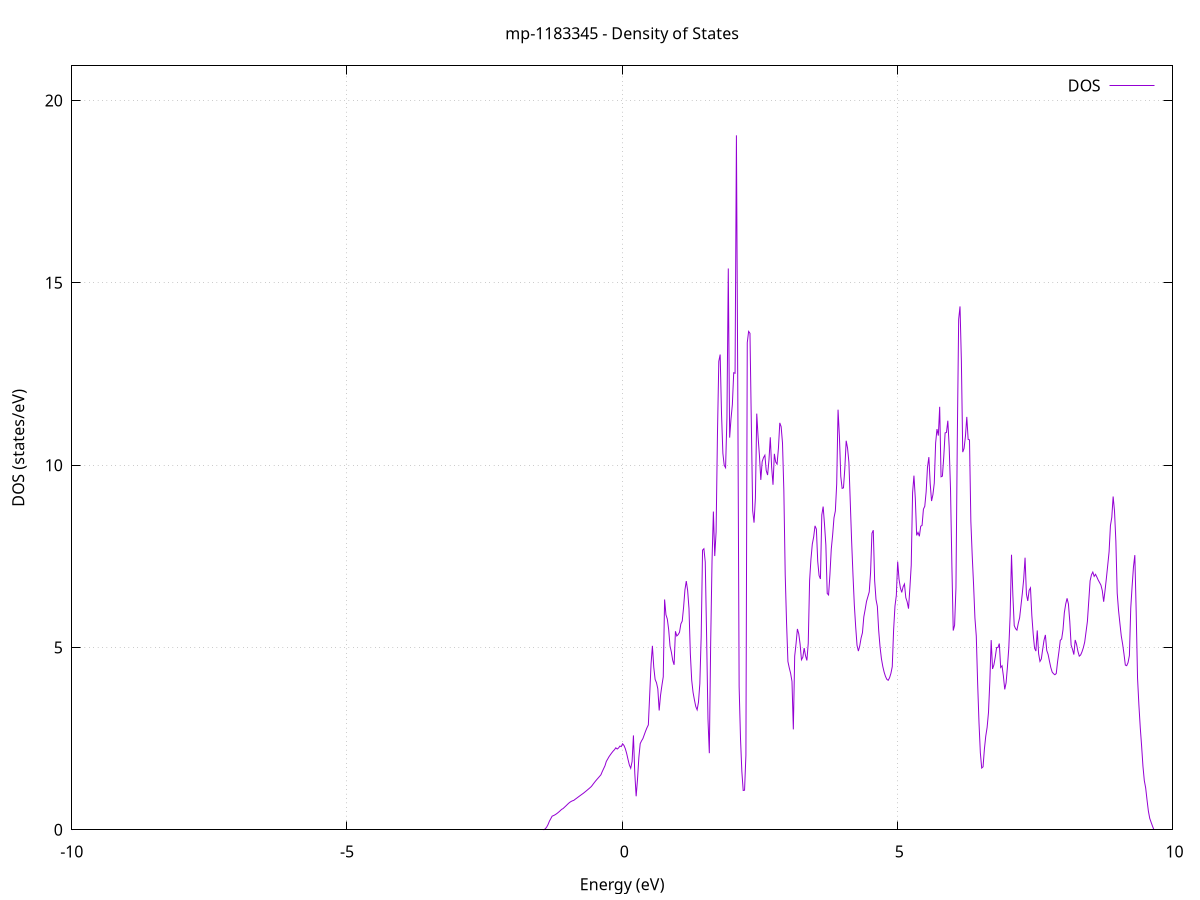 set title 'mp-1183345 - Density of States'
set xlabel 'Energy (eV)'
set ylabel 'DOS (states/eV)'
set grid
set xrange [-10:10]
set yrange [0:20.951]
set xzeroaxis lt -1
set terminal png size 800,600
set output 'mp-1183345_dos_gnuplot.png'
plot '-' using 1:2 with lines title 'DOS'
-37.344500 0.000000
-37.319900 0.000000
-37.295300 0.000000
-37.270600 0.000000
-37.246000 0.000000
-37.221400 0.000000
-37.196800 0.000000
-37.172200 0.000000
-37.147500 0.000000
-37.122900 0.000000
-37.098300 0.000000
-37.073700 0.000000
-37.049000 0.000000
-37.024400 0.000000
-36.999800 0.000000
-36.975200 0.000000
-36.950600 0.000000
-36.925900 0.000000
-36.901300 0.000000
-36.876700 0.000000
-36.852100 0.000000
-36.827400 0.000000
-36.802800 0.000000
-36.778200 0.000000
-36.753600 0.000000
-36.728900 0.000000
-36.704300 0.000000
-36.679700 0.000000
-36.655100 0.000000
-36.630500 0.000000
-36.605800 0.000000
-36.581200 0.000000
-36.556600 0.000000
-36.532000 0.000000
-36.507300 0.000000
-36.482700 0.000000
-36.458100 0.000000
-36.433500 0.000000
-36.408900 0.000000
-36.384200 0.000000
-36.359600 0.000000
-36.335000 0.000000
-36.310400 0.000000
-36.285700 0.000000
-36.261100 0.000000
-36.236500 0.000000
-36.211900 0.000000
-36.187200 0.000000
-36.162600 0.000000
-36.138000 0.000000
-36.113400 0.000000
-36.088800 0.000000
-36.064100 0.000000
-36.039500 0.000000
-36.014900 0.000000
-35.990300 0.000000
-35.965600 0.000000
-35.941000 0.000000
-35.916400 0.000000
-35.891800 0.000000
-35.867200 0.000000
-35.842500 0.000000
-35.817900 0.000000
-35.793300 0.000000
-35.768700 0.000000
-35.744000 0.000000
-35.719400 0.000000
-35.694800 0.000000
-35.670200 0.000000
-35.645500 0.000000
-35.620900 0.000000
-35.596300 0.000000
-35.571700 0.000000
-35.547100 0.000000
-35.522400 0.000000
-35.497800 0.000000
-35.473200 0.000000
-35.448600 0.000000
-35.423900 0.000000
-35.399300 0.000000
-35.374700 0.000000
-35.350100 0.000000
-35.325500 0.000000
-35.300800 0.000000
-35.276200 0.000000
-35.251600 0.000000
-35.227000 0.000000
-35.202300 0.000000
-35.177700 0.000000
-35.153100 0.000000
-35.128500 0.000000
-35.103800 0.000000
-35.079200 0.000000
-35.054600 0.000000
-35.030000 0.000000
-35.005400 0.000000
-34.980700 0.000000
-34.956100 0.000000
-34.931500 0.000000
-34.906900 0.000000
-34.882200 0.000000
-34.857600 0.000000
-34.833000 0.000000
-34.808400 0.000000
-34.783800 0.000000
-34.759100 0.000000
-34.734500 0.000000
-34.709900 0.000000
-34.685300 0.000000
-34.660600 0.000000
-34.636000 0.000000
-34.611400 0.000000
-34.586800 0.000000
-34.562100 0.000000
-34.537500 0.000000
-34.512900 0.000000
-34.488300 0.000000
-34.463700 0.000000
-34.439000 0.000000
-34.414400 0.000000
-34.389800 0.000000
-34.365200 0.000000
-34.340500 0.000000
-34.315900 0.000000
-34.291300 0.000000
-34.266700 0.000000
-34.242100 0.000000
-34.217400 0.000000
-34.192800 0.000000
-34.168200 0.000000
-34.143600 0.000000
-34.118900 0.000000
-34.094300 0.000000
-34.069700 0.000000
-34.045100 0.000000
-34.020400 0.000000
-33.995800 0.000000
-33.971200 0.000000
-33.946600 0.000000
-33.922000 0.000000
-33.897300 0.000000
-33.872700 0.000000
-33.848100 0.000000
-33.823500 0.000000
-33.798800 0.000000
-33.774200 0.000000
-33.749600 0.000000
-33.725000 0.000000
-33.700400 0.000000
-33.675700 0.000000
-33.651100 0.000000
-33.626500 0.000000
-33.601900 0.000000
-33.577200 0.000000
-33.552600 0.000000
-33.528000 0.000000
-33.503400 0.000000
-33.478700 0.000000
-33.454100 0.000000
-33.429500 0.000000
-33.404900 0.000000
-33.380300 0.000000
-33.355600 0.000000
-33.331000 0.000000
-33.306400 0.000000
-33.281800 0.000000
-33.257100 0.000000
-33.232500 0.000000
-33.207900 0.000000
-33.183300 0.000000
-33.158700 0.000000
-33.134000 0.000000
-33.109400 0.000000
-33.084800 0.000000
-33.060200 0.000000
-33.035500 0.000000
-33.010900 0.000000
-32.986300 0.000000
-32.961700 0.000000
-32.937100 0.000000
-32.912400 0.000000
-32.887800 0.000000
-32.863200 0.000000
-32.838600 0.000000
-32.813900 0.000000
-32.789300 0.000000
-32.764700 0.000000
-32.740100 0.000000
-32.715400 0.000000
-32.690800 0.000000
-32.666200 0.000000
-32.641600 0.000000
-32.617000 0.000000
-32.592300 0.000000
-32.567700 0.000000
-32.543100 0.000000
-32.518500 0.000000
-32.493800 0.000000
-32.469200 0.000000
-32.444600 0.000000
-32.420000 0.000000
-32.395400 0.000000
-32.370700 0.000000
-32.346100 0.000000
-32.321500 0.000000
-32.296900 0.000000
-32.272200 0.000000
-32.247600 0.000000
-32.223000 0.000000
-32.198400 0.000000
-32.173700 0.000000
-32.149100 0.000000
-32.124500 0.000000
-32.099900 0.000000
-32.075300 0.000000
-32.050600 0.000000
-32.026000 0.000000
-32.001400 0.000000
-31.976800 0.000000
-31.952100 0.000000
-31.927500 0.000000
-31.902900 0.000000
-31.878300 0.000000
-31.853700 0.000000
-31.829000 0.000000
-31.804400 0.000000
-31.779800 0.000000
-31.755200 0.000000
-31.730500 0.000000
-31.705900 0.000000
-31.681300 0.000000
-31.656700 0.000000
-31.632000 0.000000
-31.607400 0.000000
-31.582800 0.000000
-31.558200 0.000000
-31.533600 0.000000
-31.508900 0.000000
-31.484300 0.000000
-31.459700 0.000000
-31.435100 0.000000
-31.410400 0.000000
-31.385800 0.000000
-31.361200 0.000000
-31.336600 0.000000
-31.312000 0.000000
-31.287300 0.000000
-31.262700 0.000000
-31.238100 0.000000
-31.213500 0.000000
-31.188800 0.000000
-31.164200 0.000000
-31.139600 0.000000
-31.115000 0.000000
-31.090300 0.000000
-31.065700 0.000000
-31.041100 0.000000
-31.016500 0.000000
-30.991900 0.000000
-30.967200 0.000000
-30.942600 0.000000
-30.918000 0.000000
-30.893400 0.000000
-30.868700 0.000000
-30.844100 0.000000
-30.819500 0.000000
-30.794900 0.000000
-30.770300 0.000000
-30.745600 0.000000
-30.721000 0.000000
-30.696400 0.000000
-30.671800 0.000000
-30.647100 0.000000
-30.622500 0.000000
-30.597900 0.000000
-30.573300 0.000000
-30.548600 0.000000
-30.524000 0.000000
-30.499400 0.000000
-30.474800 0.000000
-30.450200 0.000000
-30.425500 0.000000
-30.400900 0.000000
-30.376300 0.000000
-30.351700 0.000000
-30.327000 0.000000
-30.302400 0.000000
-30.277800 0.000000
-30.253200 0.000000
-30.228600 0.000000
-30.203900 0.000000
-30.179300 0.000000
-30.154700 0.000000
-30.130100 0.000000
-30.105400 0.000000
-30.080800 0.000000
-30.056200 0.000000
-30.031600 0.000000
-30.006900 0.000000
-29.982300 0.000000
-29.957700 0.000000
-29.933100 0.000000
-29.908500 0.000000
-29.883800 0.000000
-29.859200 0.000000
-29.834600 0.000000
-29.810000 0.000000
-29.785300 0.000000
-29.760700 0.000000
-29.736100 0.000000
-29.711500 0.000000
-29.686900 0.000000
-29.662200 0.000000
-29.637600 0.000000
-29.613000 0.000000
-29.588400 0.000000
-29.563700 0.000000
-29.539100 0.000000
-29.514500 0.000000
-29.489900 0.000000
-29.465200 0.000000
-29.440600 0.000000
-29.416000 0.000000
-29.391400 0.000000
-29.366800 0.000000
-29.342100 0.000000
-29.317500 0.000000
-29.292900 0.000000
-29.268300 0.000000
-29.243600 0.000000
-29.219000 0.000000
-29.194400 0.000000
-29.169800 0.000000
-29.145200 0.000000
-29.120500 0.000000
-29.095900 0.000000
-29.071300 0.000000
-29.046700 0.000000
-29.022000 0.000000
-28.997400 0.000000
-28.972800 0.000000
-28.948200 0.000000
-28.923500 0.000000
-28.898900 0.000000
-28.874300 0.000000
-28.849700 0.000000
-28.825100 0.000000
-28.800400 0.000000
-28.775800 0.000000
-28.751200 0.000000
-28.726600 0.000000
-28.701900 0.000000
-28.677300 0.000000
-28.652700 0.000000
-28.628100 0.000000
-28.603500 0.000000
-28.578800 0.000000
-28.554200 0.000000
-28.529600 0.000000
-28.505000 0.000000
-28.480300 0.000000
-28.455700 0.000000
-28.431100 0.000000
-28.406500 0.000000
-28.381800 0.000000
-28.357200 0.000000
-28.332600 0.000000
-28.308000 0.000000
-28.283400 0.000000
-28.258700 0.000000
-28.234100 0.000000
-28.209500 0.000000
-28.184900 0.000000
-28.160200 0.000000
-28.135600 0.000000
-28.111000 0.000000
-28.086400 0.000000
-28.061800 0.000000
-28.037100 0.000000
-28.012500 0.000000
-27.987900 0.000000
-27.963300 0.000000
-27.938600 0.000000
-27.914000 0.000000
-27.889400 0.000000
-27.864800 0.000000
-27.840200 0.000000
-27.815500 0.000000
-27.790900 0.000000
-27.766300 0.000000
-27.741700 0.000000
-27.717000 0.000000
-27.692400 0.000000
-27.667800 0.000000
-27.643200 0.000000
-27.618500 0.000000
-27.593900 0.000000
-27.569300 0.000000
-27.544700 0.000000
-27.520100 0.000000
-27.495400 0.000000
-27.470800 0.000000
-27.446200 0.000000
-27.421600 0.000000
-27.396900 0.000000
-27.372300 0.000000
-27.347700 0.000000
-27.323100 0.000000
-27.298500 115.360800
-27.273800 0.000000
-27.249200 0.000000
-27.224600 0.000000
-27.200000 0.000000
-27.175300 0.000000
-27.150700 0.000000
-27.126100 0.000000
-27.101500 0.000000
-27.076800 0.000000
-27.052200 0.000000
-27.027600 0.000000
-27.003000 0.000000
-26.978400 0.000000
-26.953700 0.000000
-26.929100 0.000000
-26.904500 0.000000
-26.879900 0.000000
-26.855200 0.000000
-26.830600 0.000000
-26.806000 0.000000
-26.781400 0.000000
-26.756800 0.000000
-26.732100 0.000000
-26.707500 0.000000
-26.682900 0.000000
-26.658300 0.000000
-26.633600 0.000000
-26.609000 0.000000
-26.584400 0.000000
-26.559800 0.000000
-26.535100 0.000000
-26.510500 0.000000
-26.485900 0.000000
-26.461300 0.000000
-26.436700 0.000000
-26.412000 0.000000
-26.387400 0.000000
-26.362800 0.000000
-26.338200 0.000000
-26.313500 0.000000
-26.288900 0.000000
-26.264300 0.000000
-26.239700 0.000000
-26.215100 0.000000
-26.190400 0.000000
-26.165800 0.000000
-26.141200 0.000000
-26.116600 0.000000
-26.091900 0.000000
-26.067300 0.000000
-26.042700 0.000000
-26.018100 0.000000
-25.993400 0.000000
-25.968800 0.000000
-25.944200 0.000000
-25.919600 0.000000
-25.895000 0.000000
-25.870300 0.000000
-25.845700 0.000000
-25.821100 0.000000
-25.796500 0.000000
-25.771800 0.000000
-25.747200 0.000000
-25.722600 0.000000
-25.698000 0.000000
-25.673400 0.000000
-25.648700 0.000000
-25.624100 0.000000
-25.599500 0.000000
-25.574900 0.000000
-25.550200 0.000000
-25.525600 0.000000
-25.501000 0.000000
-25.476400 0.000000
-25.451700 0.000000
-25.427100 0.000000
-25.402500 0.000000
-25.377900 0.000000
-25.353300 0.000000
-25.328600 0.000000
-25.304000 0.000000
-25.279400 0.000000
-25.254800 0.000000
-25.230100 0.000000
-25.205500 0.000000
-25.180900 0.000000
-25.156300 0.000000
-25.131700 0.000000
-25.107000 0.000000
-25.082400 0.000000
-25.057800 0.000000
-25.033200 0.000000
-25.008500 0.000000
-24.983900 0.000000
-24.959300 0.000000
-24.934700 0.000000
-24.910000 0.000000
-24.885400 0.000000
-24.860800 0.000000
-24.836200 0.000000
-24.811600 0.000000
-24.786900 0.000000
-24.762300 0.000000
-24.737700 0.000000
-24.713100 0.000000
-24.688400 0.000000
-24.663800 0.000000
-24.639200 0.000000
-24.614600 0.000000
-24.590000 0.000000
-24.565300 0.000000
-24.540700 0.000000
-24.516100 0.000000
-24.491500 0.000000
-24.466800 0.000000
-24.442200 0.000000
-24.417600 0.000000
-24.393000 0.000000
-24.368300 0.000000
-24.343700 0.000000
-24.319100 0.000000
-24.294500 0.000000
-24.269900 0.000000
-24.245200 0.000000
-24.220600 0.000000
-24.196000 0.000000
-24.171400 0.000000
-24.146700 0.000000
-24.122100 0.000000
-24.097500 0.000000
-24.072900 0.000000
-24.048300 0.000000
-24.023600 0.000000
-23.999000 0.000000
-23.974400 0.000000
-23.949800 0.000000
-23.925100 0.000000
-23.900500 0.000000
-23.875900 0.000000
-23.851300 0.000000
-23.826600 0.000000
-23.802000 0.000000
-23.777400 0.000000
-23.752800 0.000000
-23.728200 0.000000
-23.703500 0.000000
-23.678900 0.000000
-23.654300 0.000000
-23.629700 0.000000
-23.605000 0.000000
-23.580400 0.000000
-23.555800 0.000000
-23.531200 0.000000
-23.506600 0.000000
-23.481900 0.000000
-23.457300 0.000000
-23.432700 0.000000
-23.408100 0.000000
-23.383400 0.000000
-23.358800 0.000000
-23.334200 0.000000
-23.309600 0.000000
-23.284900 0.000000
-23.260300 0.000000
-23.235700 0.000000
-23.211100 0.000000
-23.186500 0.000000
-23.161800 0.000000
-23.137200 0.000000
-23.112600 0.000000
-23.088000 0.000000
-23.063300 0.000000
-23.038700 0.000000
-23.014100 0.000000
-22.989500 0.000000
-22.964900 0.000000
-22.940200 0.000000
-22.915600 0.000000
-22.891000 0.000000
-22.866400 0.000000
-22.841700 0.000000
-22.817100 0.000000
-22.792500 0.000000
-22.767900 0.000000
-22.743300 0.000000
-22.718600 0.000000
-22.694000 0.000000
-22.669400 0.000000
-22.644800 0.000000
-22.620100 0.000000
-22.595500 0.000000
-22.570900 0.000000
-22.546300 0.000000
-22.521600 0.000000
-22.497000 0.000000
-22.472400 0.000000
-22.447800 0.000000
-22.423200 0.000000
-22.398500 0.000000
-22.373900 0.000000
-22.349300 0.000000
-22.324700 0.000000
-22.300000 0.000000
-22.275400 0.000000
-22.250800 0.000000
-22.226200 0.000000
-22.201600 0.000000
-22.176900 0.000000
-22.152300 0.000000
-22.127700 0.000000
-22.103100 0.000000
-22.078400 0.000000
-22.053800 0.000000
-22.029200 0.000000
-22.004600 0.000000
-21.979900 0.000000
-21.955300 0.000000
-21.930700 0.000000
-21.906100 0.000000
-21.881500 0.000000
-21.856800 0.000000
-21.832200 0.000000
-21.807600 0.000000
-21.783000 0.000000
-21.758300 0.000000
-21.733700 0.000000
-21.709100 0.000000
-21.684500 0.000000
-21.659900 0.000000
-21.635200 0.000000
-21.610600 0.000000
-21.586000 0.000000
-21.561400 0.000000
-21.536700 0.000000
-21.512100 0.000000
-21.487500 0.000000
-21.462900 0.000000
-21.438200 0.000000
-21.413600 0.000000
-21.389000 0.000000
-21.364400 0.000000
-21.339800 0.000000
-21.315100 0.000000
-21.290500 0.000000
-21.265900 0.000000
-21.241300 0.000000
-21.216600 0.000000
-21.192000 0.000000
-21.167400 0.000000
-21.142800 0.000000
-21.118200 0.000000
-21.093500 0.000000
-21.068900 0.000000
-21.044300 0.000000
-21.019700 0.000000
-20.995000 0.000000
-20.970400 0.000000
-20.945800 0.000000
-20.921200 0.000000
-20.896500 0.000000
-20.871900 0.000000
-20.847300 0.000000
-20.822700 0.000000
-20.798100 0.000000
-20.773400 0.000000
-20.748800 0.000000
-20.724200 0.000000
-20.699600 0.000000
-20.674900 0.000000
-20.650300 0.000000
-20.625700 0.000000
-20.601100 0.000000
-20.576500 0.000000
-20.551800 0.000000
-20.527200 0.000000
-20.502600 0.000000
-20.478000 0.000000
-20.453300 0.000000
-20.428700 0.000000
-20.404100 0.000000
-20.379500 0.000000
-20.354800 0.000000
-20.330200 0.000000
-20.305600 0.000000
-20.281000 0.000000
-20.256400 0.000000
-20.231700 0.000000
-20.207100 0.000000
-20.182500 0.000000
-20.157900 0.000000
-20.133200 0.000000
-20.108600 0.000000
-20.084000 0.000000
-20.059400 0.000000
-20.034800 0.000000
-20.010100 0.000000
-19.985500 0.000000
-19.960900 0.000000
-19.936300 0.000000
-19.911600 0.000000
-19.887000 0.000000
-19.862400 0.000000
-19.837800 0.000000
-19.813100 0.000000
-19.788500 0.000000
-19.763900 0.000000
-19.739300 0.000000
-19.714700 0.000000
-19.690000 0.000000
-19.665400 0.000000
-19.640800 0.000000
-19.616200 0.000000
-19.591500 0.000000
-19.566900 0.000000
-19.542300 0.000000
-19.517700 0.000000
-19.493100 0.000000
-19.468400 0.000000
-19.443800 0.000000
-19.419200 0.000000
-19.394600 0.000000
-19.369900 0.000000
-19.345300 0.000000
-19.320700 0.000000
-19.296100 0.000000
-19.271400 0.000000
-19.246800 0.000000
-19.222200 0.000000
-19.197600 0.000000
-19.173000 0.000000
-19.148300 0.000000
-19.123700 0.000000
-19.099100 0.000000
-19.074500 0.000000
-19.049800 0.000000
-19.025200 0.000000
-19.000600 0.000000
-18.976000 0.000000
-18.951400 0.000000
-18.926700 0.000000
-18.902100 0.000000
-18.877500 0.000000
-18.852900 0.000000
-18.828200 0.000000
-18.803600 0.000000
-18.779000 0.000000
-18.754400 0.000000
-18.729700 0.000000
-18.705100 0.000000
-18.680500 0.000000
-18.655900 0.000000
-18.631300 0.000000
-18.606600 0.000000
-18.582000 0.000000
-18.557400 0.000000
-18.532800 0.000000
-18.508100 0.000000
-18.483500 0.000000
-18.458900 0.000000
-18.434300 0.000000
-18.409700 0.000000
-18.385000 0.000000
-18.360400 0.000000
-18.335800 0.000000
-18.311200 0.000000
-18.286500 0.000000
-18.261900 0.000000
-18.237300 0.000000
-18.212700 0.000000
-18.188000 0.000000
-18.163400 0.000000
-18.138800 0.000000
-18.114200 0.000000
-18.089600 0.000000
-18.064900 0.000000
-18.040300 0.000000
-18.015700 0.000000
-17.991100 0.000000
-17.966400 0.000000
-17.941800 0.000000
-17.917200 0.000000
-17.892600 0.000000
-17.868000 0.000000
-17.843300 0.000000
-17.818700 0.000000
-17.794100 0.000000
-17.769500 0.000000
-17.744800 0.000000
-17.720200 0.000000
-17.695600 0.000000
-17.671000 0.000000
-17.646400 0.000000
-17.621700 0.000000
-17.597100 0.000000
-17.572500 0.000000
-17.547900 0.000000
-17.523200 0.000000
-17.498600 0.000000
-17.474000 0.000000
-17.449400 0.000000
-17.424700 0.000000
-17.400100 0.000000
-17.375500 0.000000
-17.350900 0.000000
-17.326300 0.000000
-17.301600 0.000000
-17.277000 0.000000
-17.252400 0.000000
-17.227800 0.000000
-17.203100 0.000000
-17.178500 0.000000
-17.153900 2342.185200
-17.129300 0.000000
-17.104700 0.000000
-17.080000 0.000000
-17.055400 0.000000
-17.030800 0.000000
-17.006200 0.000000
-16.981500 0.000000
-16.956900 0.000000
-16.932300 0.000000
-16.907700 0.000000
-16.883000 0.000000
-16.858400 0.000000
-16.833800 0.000000
-16.809200 0.000000
-16.784600 0.000000
-16.759900 0.000000
-16.735300 0.000000
-16.710700 0.000000
-16.686100 0.000000
-16.661400 0.000000
-16.636800 0.000000
-16.612200 0.000000
-16.587600 0.000000
-16.563000 0.000000
-16.538300 0.000000
-16.513700 0.000000
-16.489100 0.000000
-16.464500 0.000000
-16.439800 0.000000
-16.415200 0.000000
-16.390600 0.000000
-16.366000 0.000000
-16.341300 0.000000
-16.316700 0.000000
-16.292100 0.000000
-16.267500 0.000000
-16.242900 0.000000
-16.218200 0.000000
-16.193600 0.000000
-16.169000 0.000000
-16.144400 0.000000
-16.119700 0.000000
-16.095100 0.000000
-16.070500 0.000000
-16.045900 0.000000
-16.021300 0.000000
-15.996600 0.000000
-15.972000 0.000000
-15.947400 0.000000
-15.922800 0.000000
-15.898100 0.000000
-15.873500 0.000000
-15.848900 0.000000
-15.824300 0.000000
-15.799600 0.000000
-15.775000 0.000000
-15.750400 0.000000
-15.725800 0.000000
-15.701200 0.000000
-15.676500 0.000000
-15.651900 0.000000
-15.627300 0.000000
-15.602700 0.000000
-15.578000 0.000000
-15.553400 0.000000
-15.528800 0.000000
-15.504200 0.000000
-15.479600 0.000000
-15.454900 0.000000
-15.430300 0.000000
-15.405700 0.000000
-15.381100 0.000000
-15.356400 0.000000
-15.331800 0.000000
-15.307200 0.000000
-15.282600 0.000000
-15.257900 0.000000
-15.233300 0.000000
-15.208700 0.000000
-15.184100 0.000000
-15.159500 0.000000
-15.134800 0.000000
-15.110200 0.000000
-15.085600 0.000000
-15.061000 0.000000
-15.036300 0.000000
-15.011700 0.000000
-14.987100 0.000000
-14.962500 0.000000
-14.937900 0.000000
-14.913200 0.000000
-14.888600 0.000000
-14.864000 0.000000
-14.839400 0.000000
-14.814700 0.000000
-14.790100 0.000000
-14.765500 0.000000
-14.740900 0.000000
-14.716200 0.000000
-14.691600 0.000000
-14.667000 0.000000
-14.642400 0.000000
-14.617800 0.000000
-14.593100 0.000000
-14.568500 0.000000
-14.543900 0.000000
-14.519300 0.000000
-14.494600 0.000000
-14.470000 0.000000
-14.445400 0.000000
-14.420800 0.000000
-14.396200 0.000000
-14.371500 0.000000
-14.346900 0.000000
-14.322300 0.000000
-14.297700 0.000000
-14.273000 0.000000
-14.248400 0.000000
-14.223800 0.000000
-14.199200 0.000000
-14.174500 0.000000
-14.149900 0.000000
-14.125300 0.000000
-14.100700 0.000000
-14.076100 0.000000
-14.051400 0.000000
-14.026800 0.000000
-14.002200 0.000000
-13.977600 0.000000
-13.952900 0.000000
-13.928300 0.000000
-13.903700 0.000000
-13.879100 0.000000
-13.854500 0.000000
-13.829800 0.000000
-13.805200 0.000000
-13.780600 0.000000
-13.756000 0.000000
-13.731300 0.000000
-13.706700 0.000000
-13.682100 0.000000
-13.657500 0.000000
-13.632800 0.000000
-13.608200 0.000000
-13.583600 0.000000
-13.559000 0.000000
-13.534400 0.000000
-13.509700 0.000000
-13.485100 0.000000
-13.460500 0.000000
-13.435900 0.000000
-13.411200 0.000000
-13.386600 0.000000
-13.362000 0.000000
-13.337400 0.000000
-13.312800 0.000000
-13.288100 0.000000
-13.263500 0.000000
-13.238900 0.000000
-13.214300 0.000000
-13.189600 0.000000
-13.165000 0.000000
-13.140400 0.000000
-13.115800 0.000000
-13.091100 0.000000
-13.066500 0.000000
-13.041900 0.000000
-13.017300 0.000000
-12.992700 0.000000
-12.968000 0.000000
-12.943400 0.000000
-12.918800 0.000000
-12.894200 0.000000
-12.869500 0.000000
-12.844900 0.000000
-12.820300 0.000000
-12.795700 0.000000
-12.771100 12.298400
-12.746400 23.709000
-12.721800 42.583900
-12.697200 38.358000
-12.672600 58.880900
-12.647900 79.447700
-12.623300 16.006800
-12.598700 56.419000
-12.574100 43.729200
-12.549500 61.825900
-12.524800 55.386700
-12.500200 73.225500
-12.475600 78.447500
-12.451000 66.933700
-12.426300 30.489600
-12.401700 0.000000
-12.377100 0.000000
-12.352500 0.000000
-12.327800 0.000000
-12.303200 0.000000
-12.278600 0.000000
-12.254000 0.000000
-12.229400 0.000000
-12.204700 0.000000
-12.180100 0.000000
-12.155500 0.000000
-12.130900 0.000000
-12.106200 0.000000
-12.081600 0.000000
-12.057000 0.000000
-12.032400 0.000000
-12.007800 0.000000
-11.983100 0.000000
-11.958500 0.000000
-11.933900 0.000000
-11.909300 0.000000
-11.884600 0.000000
-11.860000 0.000000
-11.835400 0.000000
-11.810800 0.000000
-11.786100 0.000000
-11.761500 0.000000
-11.736900 0.000000
-11.712300 0.000000
-11.687700 0.000000
-11.663000 0.000000
-11.638400 0.000000
-11.613800 0.000000
-11.589200 0.000000
-11.564500 0.000000
-11.539900 0.000000
-11.515300 0.000000
-11.490700 0.000000
-11.466100 0.000000
-11.441400 0.000000
-11.416800 0.000000
-11.392200 0.000000
-11.367600 0.000000
-11.342900 0.000000
-11.318300 0.000000
-11.293700 0.000000
-11.269100 0.000000
-11.244400 0.000000
-11.219800 0.000000
-11.195200 0.000000
-11.170600 0.000000
-11.146000 0.000000
-11.121300 0.000000
-11.096700 0.000000
-11.072100 0.000000
-11.047500 0.000000
-11.022800 0.000000
-10.998200 0.000000
-10.973600 0.000000
-10.949000 0.000000
-10.924400 0.000000
-10.899700 0.000000
-10.875100 0.000000
-10.850500 0.000000
-10.825900 0.000000
-10.801200 0.000000
-10.776600 0.000000
-10.752000 0.000000
-10.727400 0.000000
-10.702700 0.000000
-10.678100 0.000000
-10.653500 0.000000
-10.628900 0.000000
-10.604300 0.000000
-10.579600 0.000000
-10.555000 0.000000
-10.530400 0.000000
-10.505800 0.000000
-10.481100 0.000000
-10.456500 0.000000
-10.431900 0.000000
-10.407300 0.000000
-10.382700 0.000000
-10.358000 0.000000
-10.333400 0.000000
-10.308800 0.000000
-10.284200 0.000000
-10.259500 0.000000
-10.234900 0.000000
-10.210300 0.000000
-10.185700 0.000000
-10.161000 0.000000
-10.136400 0.000000
-10.111800 0.000000
-10.087200 0.000000
-10.062600 0.000000
-10.037900 0.000000
-10.013300 0.000000
-9.988700 0.000000
-9.964100 0.000000
-9.939400 0.000000
-9.914800 0.000000
-9.890200 0.000000
-9.865600 0.000000
-9.841000 0.000000
-9.816300 0.000000
-9.791700 0.000000
-9.767100 0.000000
-9.742500 0.000000
-9.717800 0.000000
-9.693200 0.000000
-9.668600 0.000000
-9.644000 0.000000
-9.619300 0.000000
-9.594700 0.000000
-9.570100 0.000000
-9.545500 0.000000
-9.520900 0.000000
-9.496200 0.000000
-9.471600 0.000000
-9.447000 0.000000
-9.422400 0.000000
-9.397700 0.000000
-9.373100 0.000000
-9.348500 0.000000
-9.323900 0.000000
-9.299300 0.000000
-9.274600 0.000000
-9.250000 0.000000
-9.225400 0.000000
-9.200800 0.000000
-9.176100 0.000000
-9.151500 0.000000
-9.126900 0.000000
-9.102300 0.000000
-9.077600 0.000000
-9.053000 0.000000
-9.028400 0.000000
-9.003800 0.000000
-8.979200 0.000000
-8.954500 0.000000
-8.929900 0.000000
-8.905300 0.000000
-8.880700 0.000000
-8.856000 0.000000
-8.831400 0.000000
-8.806800 0.000000
-8.782200 0.000000
-8.757600 0.000000
-8.732900 0.000000
-8.708300 0.000000
-8.683700 0.000000
-8.659100 0.000000
-8.634400 0.000000
-8.609800 0.000000
-8.585200 0.000000
-8.560600 0.000000
-8.535900 0.000000
-8.511300 0.000000
-8.486700 0.000000
-8.462100 0.000000
-8.437500 0.000000
-8.412800 0.000000
-8.388200 0.000000
-8.363600 0.000000
-8.339000 0.000000
-8.314300 0.000000
-8.289700 0.000000
-8.265100 0.000000
-8.240500 0.000000
-8.215900 0.000000
-8.191200 0.000000
-8.166600 0.000000
-8.142000 0.000000
-8.117400 0.000000
-8.092700 0.000000
-8.068100 0.000000
-8.043500 0.000000
-8.018900 0.000000
-7.994200 0.000000
-7.969600 0.000000
-7.945000 0.000000
-7.920400 0.000000
-7.895800 0.000000
-7.871100 0.000000
-7.846500 0.000000
-7.821900 0.000000
-7.797300 0.000000
-7.772600 0.000000
-7.748000 0.000000
-7.723400 0.000000
-7.698800 0.000000
-7.674200 0.000000
-7.649500 0.000000
-7.624900 0.000000
-7.600300 0.000000
-7.575700 0.000000
-7.551000 0.000000
-7.526400 0.000000
-7.501800 0.000000
-7.477200 0.000000
-7.452600 0.000000
-7.427900 0.000000
-7.403300 0.000000
-7.378700 0.000000
-7.354100 0.000000
-7.329400 0.000000
-7.304800 0.000000
-7.280200 0.000000
-7.255600 0.000000
-7.230900 0.000000
-7.206300 0.000000
-7.181700 0.000000
-7.157100 0.000000
-7.132500 0.000000
-7.107800 0.000000
-7.083200 0.000000
-7.058600 0.000000
-7.034000 0.000000
-7.009300 0.000000
-6.984700 0.000000
-6.960100 0.000000
-6.935500 0.000000
-6.910900 0.000000
-6.886200 0.000000
-6.861600 0.000000
-6.837000 0.000000
-6.812400 0.000000
-6.787700 0.000000
-6.763100 0.000000
-6.738500 0.000000
-6.713900 0.000000
-6.689200 0.000000
-6.664600 0.000000
-6.640000 0.000000
-6.615400 0.000000
-6.590800 0.000000
-6.566100 0.000000
-6.541500 0.000000
-6.516900 0.000000
-6.492300 0.000000
-6.467600 0.000000
-6.443000 0.000000
-6.418400 0.000000
-6.393800 0.000000
-6.369200 0.000000
-6.344500 0.000000
-6.319900 0.000000
-6.295300 0.000000
-6.270700 0.000000
-6.246000 0.000000
-6.221400 0.000000
-6.196800 0.000000
-6.172200 0.000000
-6.147500 0.000000
-6.122900 0.000000
-6.098300 0.000000
-6.073700 0.000000
-6.049100 0.000000
-6.024400 0.000000
-5.999800 0.000000
-5.975200 0.000000
-5.950600 0.000000
-5.925900 0.000000
-5.901300 0.000000
-5.876700 0.000000
-5.852100 0.000000
-5.827500 0.000000
-5.802800 0.000000
-5.778200 0.000000
-5.753600 0.000000
-5.729000 0.000000
-5.704300 0.000000
-5.679700 0.000000
-5.655100 0.000000
-5.630500 0.000000
-5.605800 0.000000
-5.581200 0.000000
-5.556600 0.000000
-5.532000 0.000000
-5.507400 0.000000
-5.482700 0.000000
-5.458100 0.000000
-5.433500 0.000000
-5.408900 0.000000
-5.384200 0.000000
-5.359600 0.000000
-5.335000 0.000000
-5.310400 0.000000
-5.285800 0.000000
-5.261100 0.000000
-5.236500 0.000000
-5.211900 0.000000
-5.187300 0.000000
-5.162600 0.000000
-5.138000 0.000000
-5.113400 0.000000
-5.088800 0.000000
-5.064100 0.000000
-5.039500 0.000000
-5.014900 0.000000
-4.990300 0.000000
-4.965700 0.000000
-4.941000 0.000000
-4.916400 0.000000
-4.891800 0.000000
-4.867200 0.000000
-4.842500 0.000000
-4.817900 0.000000
-4.793300 0.000000
-4.768700 0.000000
-4.744100 0.000000
-4.719400 0.000000
-4.694800 0.000000
-4.670200 0.000000
-4.645600 0.000000
-4.620900 0.000000
-4.596300 0.000000
-4.571700 0.000000
-4.547100 0.000000
-4.522400 0.000000
-4.497800 0.000000
-4.473200 0.000000
-4.448600 0.000000
-4.424000 0.000000
-4.399300 0.000000
-4.374700 0.000000
-4.350100 0.000000
-4.325500 0.000000
-4.300800 0.000000
-4.276200 0.000000
-4.251600 0.000000
-4.227000 0.000000
-4.202400 0.000000
-4.177700 0.000000
-4.153100 0.000000
-4.128500 0.000000
-4.103900 0.000000
-4.079200 0.000000
-4.054600 0.000000
-4.030000 0.000000
-4.005400 0.000000
-3.980700 0.000000
-3.956100 0.000000
-3.931500 0.000000
-3.906900 0.000000
-3.882300 0.000000
-3.857600 0.000000
-3.833000 0.000000
-3.808400 0.000000
-3.783800 0.000000
-3.759100 0.000000
-3.734500 0.000000
-3.709900 0.000000
-3.685300 0.000000
-3.660700 0.000000
-3.636000 0.000000
-3.611400 0.000000
-3.586800 0.000000
-3.562200 0.000000
-3.537500 0.000000
-3.512900 0.000000
-3.488300 0.000000
-3.463700 0.000000
-3.439000 0.000000
-3.414400 0.000000
-3.389800 0.000000
-3.365200 0.000000
-3.340600 0.000000
-3.315900 0.000000
-3.291300 0.000000
-3.266700 0.000000
-3.242100 0.000000
-3.217400 0.000000
-3.192800 0.000000
-3.168200 0.000000
-3.143600 0.000000
-3.119000 0.000000
-3.094300 0.000000
-3.069700 0.000000
-3.045100 0.000000
-3.020500 0.000000
-2.995800 0.000000
-2.971200 0.000000
-2.946600 0.000000
-2.922000 0.000000
-2.897300 0.000000
-2.872700 0.000000
-2.848100 0.000000
-2.823500 0.000000
-2.798900 0.000000
-2.774200 0.000000
-2.749600 0.000000
-2.725000 0.000000
-2.700400 0.000000
-2.675700 0.000000
-2.651100 0.000000
-2.626500 0.000000
-2.601900 0.000000
-2.577300 0.000000
-2.552600 0.000000
-2.528000 0.000000
-2.503400 0.000000
-2.478800 0.000000
-2.454100 0.000000
-2.429500 0.000000
-2.404900 0.000000
-2.380300 0.000000
-2.355700 0.000000
-2.331000 0.000000
-2.306400 0.000000
-2.281800 0.000000
-2.257200 0.000000
-2.232500 0.000000
-2.207900 0.000000
-2.183300 0.000000
-2.158700 0.000000
-2.134000 0.000000
-2.109400 0.000000
-2.084800 0.000000
-2.060200 0.000000
-2.035600 0.000000
-2.010900 0.000000
-1.986300 0.000000
-1.961700 0.000000
-1.937100 0.000000
-1.912400 0.000000
-1.887800 0.000000
-1.863200 0.000000
-1.838600 0.000000
-1.814000 0.000000
-1.789300 0.000000
-1.764700 0.000000
-1.740100 0.000000
-1.715500 0.000000
-1.690800 0.000000
-1.666200 0.000000
-1.641600 0.000000
-1.617000 0.000000
-1.592300 0.000000
-1.567700 0.000000
-1.543100 0.000000
-1.518500 0.000000
-1.493900 0.000000
-1.469200 0.000000
-1.444600 0.000000
-1.420000 0.003600
-1.395400 0.027900
-1.370700 0.075000
-1.346100 0.145100
-1.321500 0.236800
-1.296900 0.303500
-1.272300 0.373600
-1.247600 0.388600
-1.223000 0.408100
-1.198400 0.432000
-1.173800 0.459500
-1.149100 0.490200
-1.124500 0.524100
-1.099900 0.559500
-1.075300 0.579800
-1.050600 0.613800
-1.026000 0.648800
-1.001400 0.684900
-0.976800 0.721100
-0.952200 0.752100
-0.927500 0.776500
-0.902900 0.794500
-0.878300 0.807500
-0.853700 0.836300
-0.829000 0.863500
-0.804400 0.891300
-0.779800 0.918900
-0.755200 0.946200
-0.730600 0.973300
-0.705900 1.000000
-0.681300 1.029800
-0.656700 1.060100
-0.632100 1.091100
-0.607400 1.122700
-0.582800 1.154900
-0.558200 1.189000
-0.533600 1.238800
-0.508900 1.287700
-0.484300 1.334500
-0.459700 1.378700
-0.435100 1.421100
-0.410500 1.464200
-0.385800 1.507800
-0.361200 1.596800
-0.336600 1.676500
-0.312000 1.755200
-0.287300 1.875500
-0.262700 1.939900
-0.238100 2.005600
-0.213500 2.058700
-0.188900 2.109300
-0.164200 2.156800
-0.139600 2.195500
-0.115000 2.248400
-0.090400 2.215000
-0.065700 2.243100
-0.041100 2.295100
-0.016500 2.282700
0.008100 2.358600
0.032800 2.313800
0.057400 2.224200
0.082000 2.093800
0.106600 1.928600
0.131200 1.776800
0.155900 1.686400
0.180500 1.869900
0.205100 2.587100
0.229700 1.550000
0.254400 0.919100
0.279000 1.378500
0.303600 1.983100
0.328200 2.363500
0.352800 2.439800
0.377500 2.502600
0.402100 2.605500
0.426700 2.708500
0.451300 2.798700
0.476000 2.876400
0.500600 3.703900
0.525200 4.545400
0.549800 5.044200
0.574500 4.460100
0.599100 4.124500
0.623700 4.034400
0.648300 3.864900
0.672900 3.271000
0.697600 3.687700
0.722200 3.954300
0.746800 4.195300
0.771400 6.315800
0.796100 5.897100
0.820700 5.779600
0.845300 5.491400
0.869900 5.039400
0.894500 4.873000
0.919200 4.644100
0.943800 4.524200
0.968400 5.444400
0.993000 5.315800
1.017700 5.352900
1.042300 5.416500
1.066900 5.645900
1.091500 5.723300
1.116200 6.097800
1.140800 6.577500
1.165400 6.821200
1.190000 6.563200
1.214600 6.065200
1.239300 4.822200
1.263900 4.102200
1.288500 3.768900
1.313100 3.562700
1.337800 3.381300
1.362400 3.289400
1.387000 3.498000
1.411600 4.005400
1.436200 5.306500
1.460900 7.669600
1.485500 7.708000
1.510100 7.343800
1.534700 5.317100
1.559400 3.045600
1.584000 2.100200
1.608600 5.126800
1.633200 7.367100
1.657900 8.727500
1.682500 7.507100
1.707100 8.168400
1.731700 10.831100
1.756300 12.848500
1.781000 13.034100
1.805600 11.409300
1.830200 10.326200
1.854800 9.995300
1.879500 9.930600
1.904100 11.294200
1.928700 15.393900
1.953300 10.755400
1.977900 11.268900
2.002600 11.658800
2.027200 12.534400
2.051800 12.521100
2.076400 19.046200
2.101100 12.124400
2.125700 3.926400
2.150300 2.516300
2.174900 1.601000
2.199500 1.078100
2.224200 1.085200
2.248800 2.046700
2.273400 13.361000
2.298000 13.668900
2.322700 13.616000
2.347300 11.145300
2.371900 8.750200
2.396500 8.423200
2.421200 9.095200
2.445800 11.413800
2.470400 10.764400
2.495000 10.258200
2.519600 9.595900
2.544300 10.098500
2.568900 10.207200
2.593500 10.272900
2.618100 9.850900
2.642800 9.729200
2.667400 10.136400
2.692000 10.763700
2.716600 9.938800
2.741200 9.461800
2.765900 10.310800
2.790500 10.085500
2.815100 10.028500
2.839700 10.463200
2.864400 11.159900
2.889000 11.054700
2.913600 10.607100
2.938200 9.304100
2.962900 7.003900
2.987500 5.676600
3.012100 4.615400
3.036700 4.439100
3.061300 4.289600
3.086000 4.068200
3.110600 2.753100
3.135200 4.762600
3.159800 5.104600
3.184500 5.507700
3.209100 5.374300
3.233700 5.088300
3.258300 4.662700
3.282900 4.731100
3.307600 4.984000
3.332200 4.771200
3.356800 4.644200
3.381400 5.114000
3.406100 6.835300
3.430700 7.419900
3.455300 7.835400
3.479900 8.030600
3.504600 8.335800
3.529200 8.246200
3.553800 7.359800
3.578400 6.972200
3.603000 6.879200
3.627700 8.634900
3.652300 8.864400
3.676900 8.378100
3.701500 7.809200
3.726200 6.481900
3.750800 6.440200
3.775400 7.000300
3.800000 7.697900
3.824600 8.082800
3.849300 8.557100
3.873900 8.742800
3.898500 9.482500
3.923100 11.521200
3.947800 10.785800
3.972400 9.694100
3.997000 9.363300
4.021600 9.377600
4.046300 9.913900
4.070900 10.669200
4.095500 10.470200
4.120100 10.081800
4.144700 9.008500
4.169400 7.929900
4.194000 7.004200
4.218600 6.169000
4.243200 5.569800
4.267900 5.059800
4.292500 4.901600
4.317100 5.041700
4.341700 5.259400
4.366300 5.402700
4.391000 5.837800
4.415600 6.041600
4.440200 6.263200
4.464800 6.391700
4.489500 6.522700
4.514100 7.056600
4.538700 8.131400
4.563300 8.216400
4.588000 6.833000
4.612600 6.317500
4.637200 6.126900
4.661800 5.458500
4.686400 5.010700
4.711100 4.691600
4.735700 4.482000
4.760300 4.323700
4.784900 4.206000
4.809600 4.126300
4.834200 4.099000
4.858800 4.167900
4.883400 4.287400
4.908000 4.473800
4.932700 5.483000
4.957300 6.133500
4.981900 6.427100
5.006500 7.354900
5.031200 6.869900
5.055800 6.633800
5.080400 6.509600
5.105000 6.663700
5.129700 6.740800
5.154300 6.366200
5.178900 6.251400
5.203500 6.065400
5.228100 6.627200
5.252800 7.253100
5.277400 9.246400
5.302000 9.712200
5.326600 9.093900
5.351300 8.073800
5.375900 8.156400
5.400500 8.049300
5.425100 8.324600
5.449700 8.348300
5.474400 8.793600
5.499000 8.872500
5.523600 9.267500
5.548200 9.945000
5.572900 10.220300
5.597500 9.494800
5.622100 9.016400
5.646700 9.189300
5.671400 9.506700
5.696000 10.606500
5.720600 10.990400
5.745200 10.811000
5.769800 11.599700
5.794500 9.681000
5.819100 9.699100
5.843700 10.224300
5.868300 10.884300
5.893000 10.897400
5.917600 11.218600
5.942200 10.505600
5.966800 9.335500
5.991400 7.244400
6.016100 5.463800
6.040700 5.608700
6.065300 6.642400
6.089900 10.726400
6.114600 13.999100
6.139200 14.354000
6.163800 12.869000
6.188400 10.357900
6.213100 10.459500
6.237700 10.791000
6.262300 11.323700
6.286900 10.707300
6.311500 10.693400
6.336200 8.457000
6.360800 7.520900
6.385400 6.723900
6.410000 5.810300
6.434700 5.312100
6.459300 4.028300
6.483900 2.945300
6.508500 2.113700
6.533100 1.693400
6.557800 1.726700
6.582400 2.216000
6.607000 2.569600
6.631600 2.807900
6.656300 3.211900
6.680900 4.073200
6.705500 5.202500
6.730100 4.411500
6.754800 4.521800
6.779400 4.735500
6.804000 4.996900
6.828600 4.996500
6.853200 5.107200
6.877900 4.452700
6.902500 4.497300
6.927100 4.221500
6.951700 3.849700
6.976400 4.029000
7.001000 4.472900
7.025600 4.993000
7.050200 5.879100
7.074800 7.542300
7.099500 6.432100
7.124100 5.602100
7.148700 5.514700
7.173300 5.475200
7.198000 5.664300
7.222600 5.817300
7.247200 6.156400
7.271800 6.490900
7.296400 6.875000
7.321100 7.461800
7.345700 6.465500
7.370300 6.275800
7.394900 6.567000
7.419600 6.635100
7.444200 5.875100
7.468800 5.368700
7.493400 4.982000
7.518100 4.901100
7.542700 5.467400
7.567300 4.827800
7.591900 4.617200
7.616500 4.683800
7.641200 4.950300
7.665800 5.198800
7.690400 5.343900
7.715000 4.918600
7.739700 4.810300
7.764300 4.624500
7.788900 4.450000
7.813500 4.327000
7.838100 4.280400
7.862800 4.252500
7.887400 4.284600
7.912000 4.608500
7.936600 4.886000
7.961300 5.197200
7.985900 5.232200
8.010500 5.487700
8.035100 5.957900
8.059800 6.193200
8.084400 6.347300
8.109000 6.191500
8.133600 5.717100
8.158200 5.063600
8.182900 4.951000
8.207500 4.805300
8.232100 5.205600
8.256700 5.086800
8.281400 4.895700
8.306000 4.762000
8.330600 4.793500
8.355200 4.879700
8.379800 4.993100
8.404500 5.146100
8.429100 5.428400
8.453700 5.714200
8.478300 6.271300
8.503000 6.828200
8.527600 6.993900
8.552200 7.067700
8.576800 6.950100
8.601500 7.006300
8.626100 6.930800
8.650700 6.846900
8.675300 6.779300
8.699900 6.708800
8.724600 6.557000
8.749200 6.254800
8.773800 6.556500
8.798400 6.894100
8.823100 7.256600
8.847700 7.622700
8.872300 8.341100
8.896900 8.566500
8.921500 9.141000
8.946200 8.743400
8.970800 7.916600
8.995400 6.489300
9.020000 6.010400
9.044700 5.654700
9.069300 5.315500
9.093900 5.092100
9.118500 4.821200
9.143200 4.517300
9.167800 4.500300
9.192400 4.585200
9.217000 4.780200
9.241600 6.082000
9.266300 6.678700
9.290900 7.209700
9.315500 7.532800
9.340100 5.983000
9.364800 4.161500
9.389400 3.423800
9.414000 2.807900
9.438600 2.298300
9.463200 1.742500
9.487900 1.349100
9.512500 1.148300
9.537100 0.819000
9.561700 0.513000
9.586400 0.314100
9.611000 0.206700
9.635600 0.104200
9.660200 0.008600
9.684900 0.000000
9.709500 0.000000
9.734100 0.000000
9.758700 0.000000
9.783300 0.000000
9.808000 0.000000
9.832600 0.000000
9.857200 0.000000
9.881800 0.000000
9.906500 0.000000
9.931100 0.000000
9.955700 0.000000
9.980300 0.000000
10.004900 0.000000
10.029600 0.000000
10.054200 0.000000
10.078800 0.000000
10.103400 0.000000
10.128100 0.000000
10.152700 0.000000
10.177300 0.000000
10.201900 0.000000
10.226600 0.000000
10.251200 0.000000
10.275800 0.000000
10.300400 0.000000
10.325000 0.000000
10.349700 0.000000
10.374300 0.000000
10.398900 0.000000
10.423500 0.000000
10.448200 0.000000
10.472800 0.000000
10.497400 0.000000
10.522000 0.000000
10.546600 0.000000
10.571300 0.000000
10.595900 0.000000
10.620500 0.000000
10.645100 0.000000
10.669800 0.000000
10.694400 0.000000
10.719000 0.000000
10.743600 0.000000
10.768300 0.000000
10.792900 0.000000
10.817500 0.000000
10.842100 0.000000
10.866700 0.000000
10.891400 0.000000
10.916000 0.000000
10.940600 0.000000
10.965200 0.000000
10.989900 0.000000
11.014500 0.000000
11.039100 0.000000
11.063700 0.000000
11.088300 0.000000
11.113000 0.000000
11.137600 0.000000
11.162200 0.000000
11.186800 0.000000
11.211500 0.000000
11.236100 0.000000
11.260700 0.000000
11.285300 0.000000
11.310000 0.000000
11.334600 0.000000
11.359200 0.000000
11.383800 0.000000
11.408400 0.000000
11.433100 0.000000
11.457700 0.000000
11.482300 0.000000
11.506900 0.000000
11.531600 0.000000
11.556200 0.000000
11.580800 0.000000
11.605400 0.000000
11.630000 0.000000
11.654700 0.000000
11.679300 0.000000
11.703900 0.000000
11.728500 0.000000
11.753200 0.000000
11.777800 0.000000
11.802400 0.000000
11.827000 0.000000
11.851700 0.000000
11.876300 0.000000
11.900900 0.000000
e
